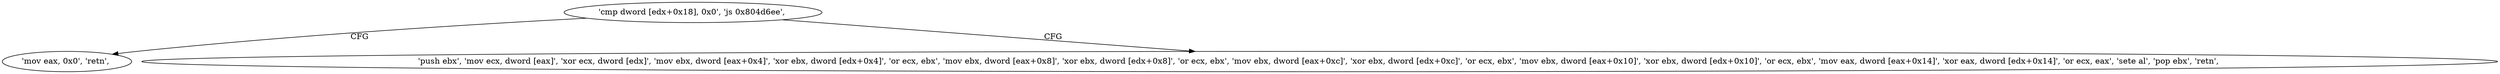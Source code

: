 digraph "func" {
"134534838" [label = "'cmp dword [edx+0x18], 0x0', 'js 0x804d6ee', " ]
"134534894" [label = "'mov eax, 0x0', 'retn', " ]
"134534844" [label = "'push ebx', 'mov ecx, dword [eax]', 'xor ecx, dword [edx]', 'mov ebx, dword [eax+0x4]', 'xor ebx, dword [edx+0x4]', 'or ecx, ebx', 'mov ebx, dword [eax+0x8]', 'xor ebx, dword [edx+0x8]', 'or ecx, ebx', 'mov ebx, dword [eax+0xc]', 'xor ebx, dword [edx+0xc]', 'or ecx, ebx', 'mov ebx, dword [eax+0x10]', 'xor ebx, dword [edx+0x10]', 'or ecx, ebx', 'mov eax, dword [eax+0x14]', 'xor eax, dword [edx+0x14]', 'or ecx, eax', 'sete al', 'pop ebx', 'retn', " ]
"134534838" -> "134534894" [ label = "CFG" ]
"134534838" -> "134534844" [ label = "CFG" ]
}

